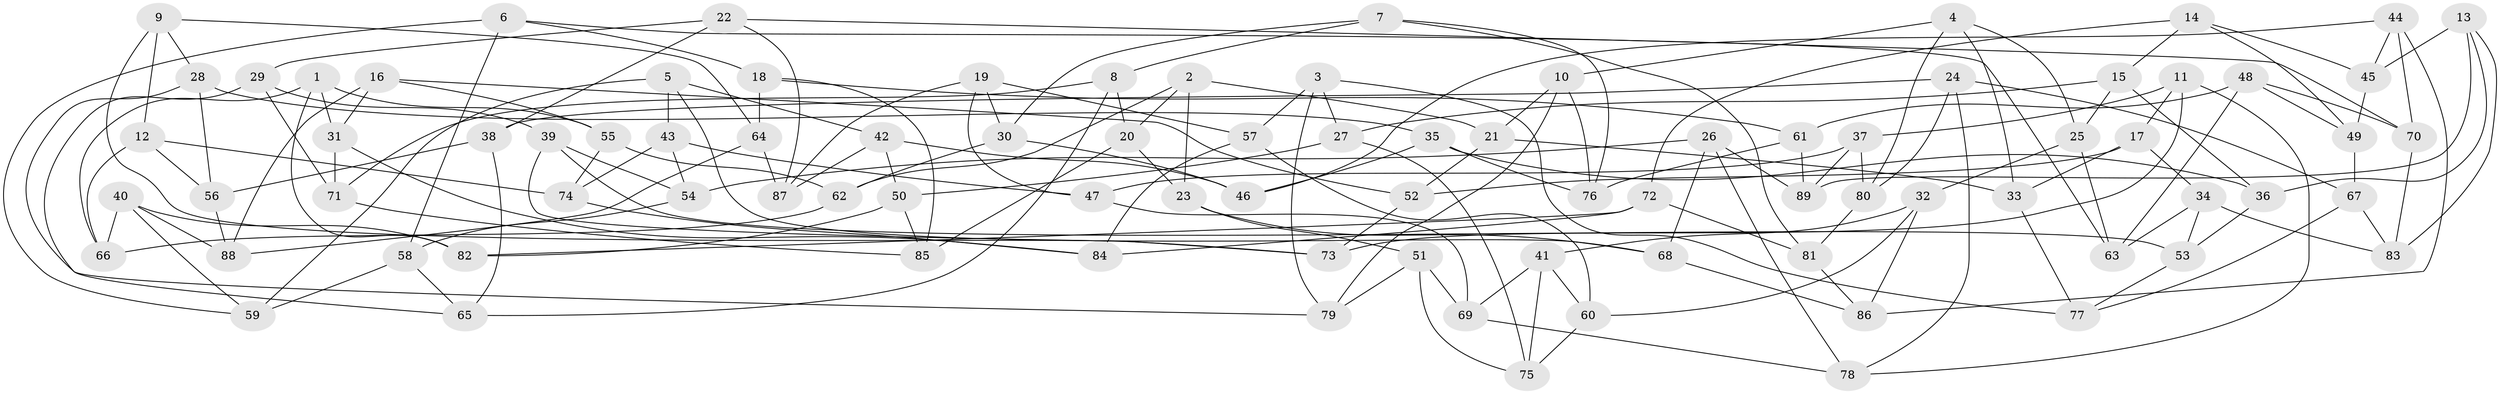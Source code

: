 // Generated by graph-tools (version 1.1) at 2025/56/03/09/25 04:56:16]
// undirected, 89 vertices, 178 edges
graph export_dot {
graph [start="1"]
  node [color=gray90,style=filled];
  1;
  2;
  3;
  4;
  5;
  6;
  7;
  8;
  9;
  10;
  11;
  12;
  13;
  14;
  15;
  16;
  17;
  18;
  19;
  20;
  21;
  22;
  23;
  24;
  25;
  26;
  27;
  28;
  29;
  30;
  31;
  32;
  33;
  34;
  35;
  36;
  37;
  38;
  39;
  40;
  41;
  42;
  43;
  44;
  45;
  46;
  47;
  48;
  49;
  50;
  51;
  52;
  53;
  54;
  55;
  56;
  57;
  58;
  59;
  60;
  61;
  62;
  63;
  64;
  65;
  66;
  67;
  68;
  69;
  70;
  71;
  72;
  73;
  74;
  75;
  76;
  77;
  78;
  79;
  80;
  81;
  82;
  83;
  84;
  85;
  86;
  87;
  88;
  89;
  1 -- 66;
  1 -- 55;
  1 -- 31;
  1 -- 82;
  2 -- 62;
  2 -- 23;
  2 -- 20;
  2 -- 21;
  3 -- 27;
  3 -- 77;
  3 -- 79;
  3 -- 57;
  4 -- 33;
  4 -- 10;
  4 -- 80;
  4 -- 25;
  5 -- 43;
  5 -- 68;
  5 -- 42;
  5 -- 59;
  6 -- 18;
  6 -- 63;
  6 -- 58;
  6 -- 59;
  7 -- 30;
  7 -- 81;
  7 -- 8;
  7 -- 76;
  8 -- 71;
  8 -- 65;
  8 -- 20;
  9 -- 73;
  9 -- 64;
  9 -- 28;
  9 -- 12;
  10 -- 21;
  10 -- 79;
  10 -- 76;
  11 -- 17;
  11 -- 78;
  11 -- 37;
  11 -- 73;
  12 -- 56;
  12 -- 66;
  12 -- 74;
  13 -- 45;
  13 -- 36;
  13 -- 83;
  13 -- 89;
  14 -- 49;
  14 -- 45;
  14 -- 72;
  14 -- 15;
  15 -- 25;
  15 -- 36;
  15 -- 27;
  16 -- 31;
  16 -- 55;
  16 -- 52;
  16 -- 88;
  17 -- 34;
  17 -- 33;
  17 -- 52;
  18 -- 64;
  18 -- 85;
  18 -- 61;
  19 -- 47;
  19 -- 87;
  19 -- 30;
  19 -- 57;
  20 -- 23;
  20 -- 85;
  21 -- 52;
  21 -- 33;
  22 -- 29;
  22 -- 70;
  22 -- 87;
  22 -- 38;
  23 -- 51;
  23 -- 68;
  24 -- 38;
  24 -- 67;
  24 -- 80;
  24 -- 78;
  25 -- 32;
  25 -- 63;
  26 -- 54;
  26 -- 68;
  26 -- 78;
  26 -- 89;
  27 -- 75;
  27 -- 50;
  28 -- 56;
  28 -- 79;
  28 -- 35;
  29 -- 71;
  29 -- 39;
  29 -- 65;
  30 -- 46;
  30 -- 62;
  31 -- 84;
  31 -- 71;
  32 -- 86;
  32 -- 41;
  32 -- 60;
  33 -- 77;
  34 -- 53;
  34 -- 63;
  34 -- 83;
  35 -- 36;
  35 -- 76;
  35 -- 46;
  36 -- 53;
  37 -- 47;
  37 -- 89;
  37 -- 80;
  38 -- 65;
  38 -- 56;
  39 -- 53;
  39 -- 54;
  39 -- 73;
  40 -- 88;
  40 -- 59;
  40 -- 66;
  40 -- 82;
  41 -- 69;
  41 -- 60;
  41 -- 75;
  42 -- 46;
  42 -- 87;
  42 -- 50;
  43 -- 47;
  43 -- 54;
  43 -- 74;
  44 -- 45;
  44 -- 86;
  44 -- 70;
  44 -- 46;
  45 -- 49;
  47 -- 69;
  48 -- 63;
  48 -- 49;
  48 -- 70;
  48 -- 61;
  49 -- 67;
  50 -- 82;
  50 -- 85;
  51 -- 79;
  51 -- 75;
  51 -- 69;
  52 -- 73;
  53 -- 77;
  54 -- 58;
  55 -- 74;
  55 -- 62;
  56 -- 88;
  57 -- 84;
  57 -- 60;
  58 -- 59;
  58 -- 65;
  60 -- 75;
  61 -- 89;
  61 -- 76;
  62 -- 66;
  64 -- 87;
  64 -- 88;
  67 -- 83;
  67 -- 77;
  68 -- 86;
  69 -- 78;
  70 -- 83;
  71 -- 85;
  72 -- 81;
  72 -- 84;
  72 -- 82;
  74 -- 84;
  80 -- 81;
  81 -- 86;
}
